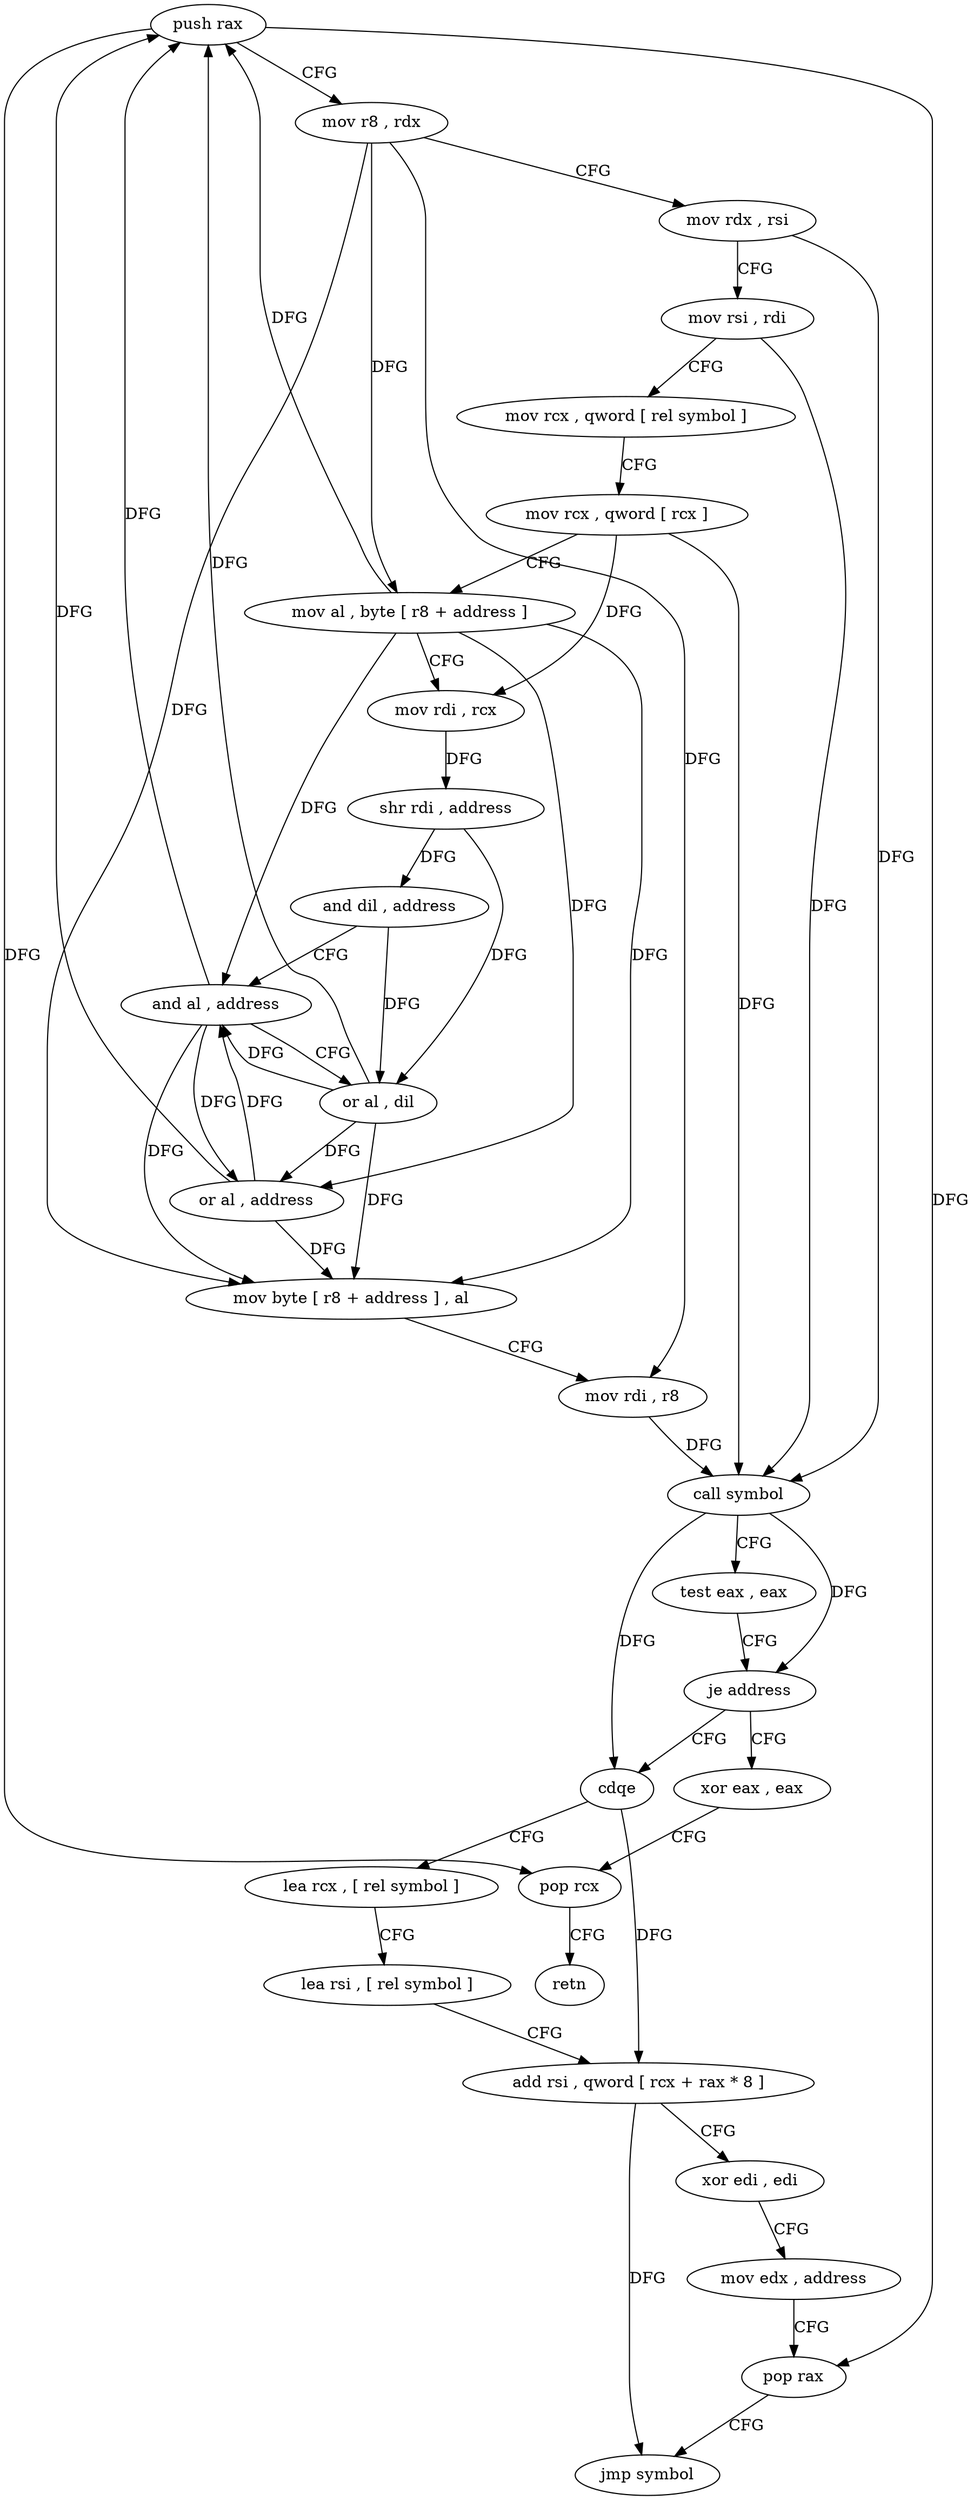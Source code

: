 digraph "func" {
"200800" [label = "push rax" ]
"200801" [label = "mov r8 , rdx" ]
"200804" [label = "mov rdx , rsi" ]
"200807" [label = "mov rsi , rdi" ]
"200810" [label = "mov rcx , qword [ rel symbol ]" ]
"200817" [label = "mov rcx , qword [ rcx ]" ]
"200820" [label = "mov al , byte [ r8 + address ]" ]
"200824" [label = "mov rdi , rcx" ]
"200827" [label = "shr rdi , address" ]
"200831" [label = "and dil , address" ]
"200835" [label = "and al , address" ]
"200837" [label = "or al , dil" ]
"200840" [label = "or al , address" ]
"200842" [label = "mov byte [ r8 + address ] , al" ]
"200846" [label = "mov rdi , r8" ]
"200849" [label = "call symbol" ]
"200854" [label = "test eax , eax" ]
"200856" [label = "je address" ]
"200891" [label = "xor eax , eax" ]
"200858" [label = "cdqe" ]
"200893" [label = "pop rcx" ]
"200894" [label = "retn" ]
"200860" [label = "lea rcx , [ rel symbol ]" ]
"200867" [label = "lea rsi , [ rel symbol ]" ]
"200874" [label = "add rsi , qword [ rcx + rax * 8 ]" ]
"200878" [label = "xor edi , edi" ]
"200880" [label = "mov edx , address" ]
"200885" [label = "pop rax" ]
"200886" [label = "jmp symbol" ]
"200800" -> "200801" [ label = "CFG" ]
"200800" -> "200893" [ label = "DFG" ]
"200800" -> "200885" [ label = "DFG" ]
"200801" -> "200804" [ label = "CFG" ]
"200801" -> "200820" [ label = "DFG" ]
"200801" -> "200842" [ label = "DFG" ]
"200801" -> "200846" [ label = "DFG" ]
"200804" -> "200807" [ label = "CFG" ]
"200804" -> "200849" [ label = "DFG" ]
"200807" -> "200810" [ label = "CFG" ]
"200807" -> "200849" [ label = "DFG" ]
"200810" -> "200817" [ label = "CFG" ]
"200817" -> "200820" [ label = "CFG" ]
"200817" -> "200824" [ label = "DFG" ]
"200817" -> "200849" [ label = "DFG" ]
"200820" -> "200824" [ label = "CFG" ]
"200820" -> "200800" [ label = "DFG" ]
"200820" -> "200835" [ label = "DFG" ]
"200820" -> "200840" [ label = "DFG" ]
"200820" -> "200842" [ label = "DFG" ]
"200824" -> "200827" [ label = "DFG" ]
"200827" -> "200831" [ label = "DFG" ]
"200827" -> "200837" [ label = "DFG" ]
"200831" -> "200835" [ label = "CFG" ]
"200831" -> "200837" [ label = "DFG" ]
"200835" -> "200837" [ label = "CFG" ]
"200835" -> "200800" [ label = "DFG" ]
"200835" -> "200840" [ label = "DFG" ]
"200835" -> "200842" [ label = "DFG" ]
"200837" -> "200840" [ label = "DFG" ]
"200837" -> "200800" [ label = "DFG" ]
"200837" -> "200835" [ label = "DFG" ]
"200837" -> "200842" [ label = "DFG" ]
"200840" -> "200842" [ label = "DFG" ]
"200840" -> "200800" [ label = "DFG" ]
"200840" -> "200835" [ label = "DFG" ]
"200842" -> "200846" [ label = "CFG" ]
"200846" -> "200849" [ label = "DFG" ]
"200849" -> "200854" [ label = "CFG" ]
"200849" -> "200856" [ label = "DFG" ]
"200849" -> "200858" [ label = "DFG" ]
"200854" -> "200856" [ label = "CFG" ]
"200856" -> "200891" [ label = "CFG" ]
"200856" -> "200858" [ label = "CFG" ]
"200891" -> "200893" [ label = "CFG" ]
"200858" -> "200860" [ label = "CFG" ]
"200858" -> "200874" [ label = "DFG" ]
"200893" -> "200894" [ label = "CFG" ]
"200860" -> "200867" [ label = "CFG" ]
"200867" -> "200874" [ label = "CFG" ]
"200874" -> "200878" [ label = "CFG" ]
"200874" -> "200886" [ label = "DFG" ]
"200878" -> "200880" [ label = "CFG" ]
"200880" -> "200885" [ label = "CFG" ]
"200885" -> "200886" [ label = "CFG" ]
}
